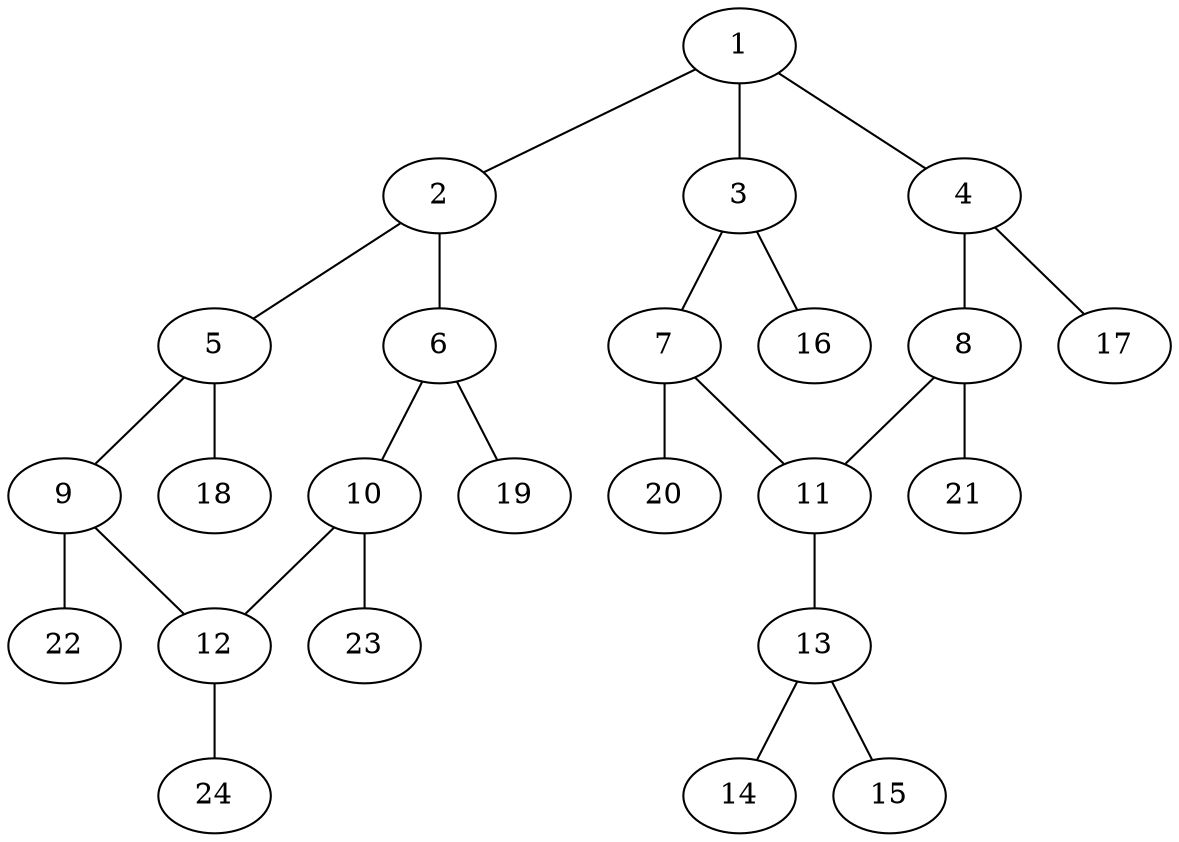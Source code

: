 graph molecule_3861 {
	1	 [chem=C];
	2	 [chem=C];
	1 -- 2	 [valence=1];
	3	 [chem=C];
	1 -- 3	 [valence=2];
	4	 [chem=C];
	1 -- 4	 [valence=1];
	5	 [chem=C];
	2 -- 5	 [valence=2];
	6	 [chem=C];
	2 -- 6	 [valence=1];
	7	 [chem=C];
	3 -- 7	 [valence=1];
	16	 [chem=H];
	3 -- 16	 [valence=1];
	8	 [chem=C];
	4 -- 8	 [valence=2];
	17	 [chem=H];
	4 -- 17	 [valence=1];
	9	 [chem=C];
	5 -- 9	 [valence=1];
	18	 [chem=H];
	5 -- 18	 [valence=1];
	10	 [chem=C];
	6 -- 10	 [valence=2];
	19	 [chem=H];
	6 -- 19	 [valence=1];
	11	 [chem=C];
	7 -- 11	 [valence=2];
	20	 [chem=H];
	7 -- 20	 [valence=1];
	8 -- 11	 [valence=1];
	21	 [chem=H];
	8 -- 21	 [valence=1];
	12	 [chem=C];
	9 -- 12	 [valence=2];
	22	 [chem=H];
	9 -- 22	 [valence=1];
	10 -- 12	 [valence=1];
	23	 [chem=H];
	10 -- 23	 [valence=1];
	13	 [chem=N];
	11 -- 13	 [valence=1];
	24	 [chem=H];
	12 -- 24	 [valence=1];
	14	 [chem=O];
	13 -- 14	 [valence=2];
	15	 [chem=O];
	13 -- 15	 [valence=1];
}
